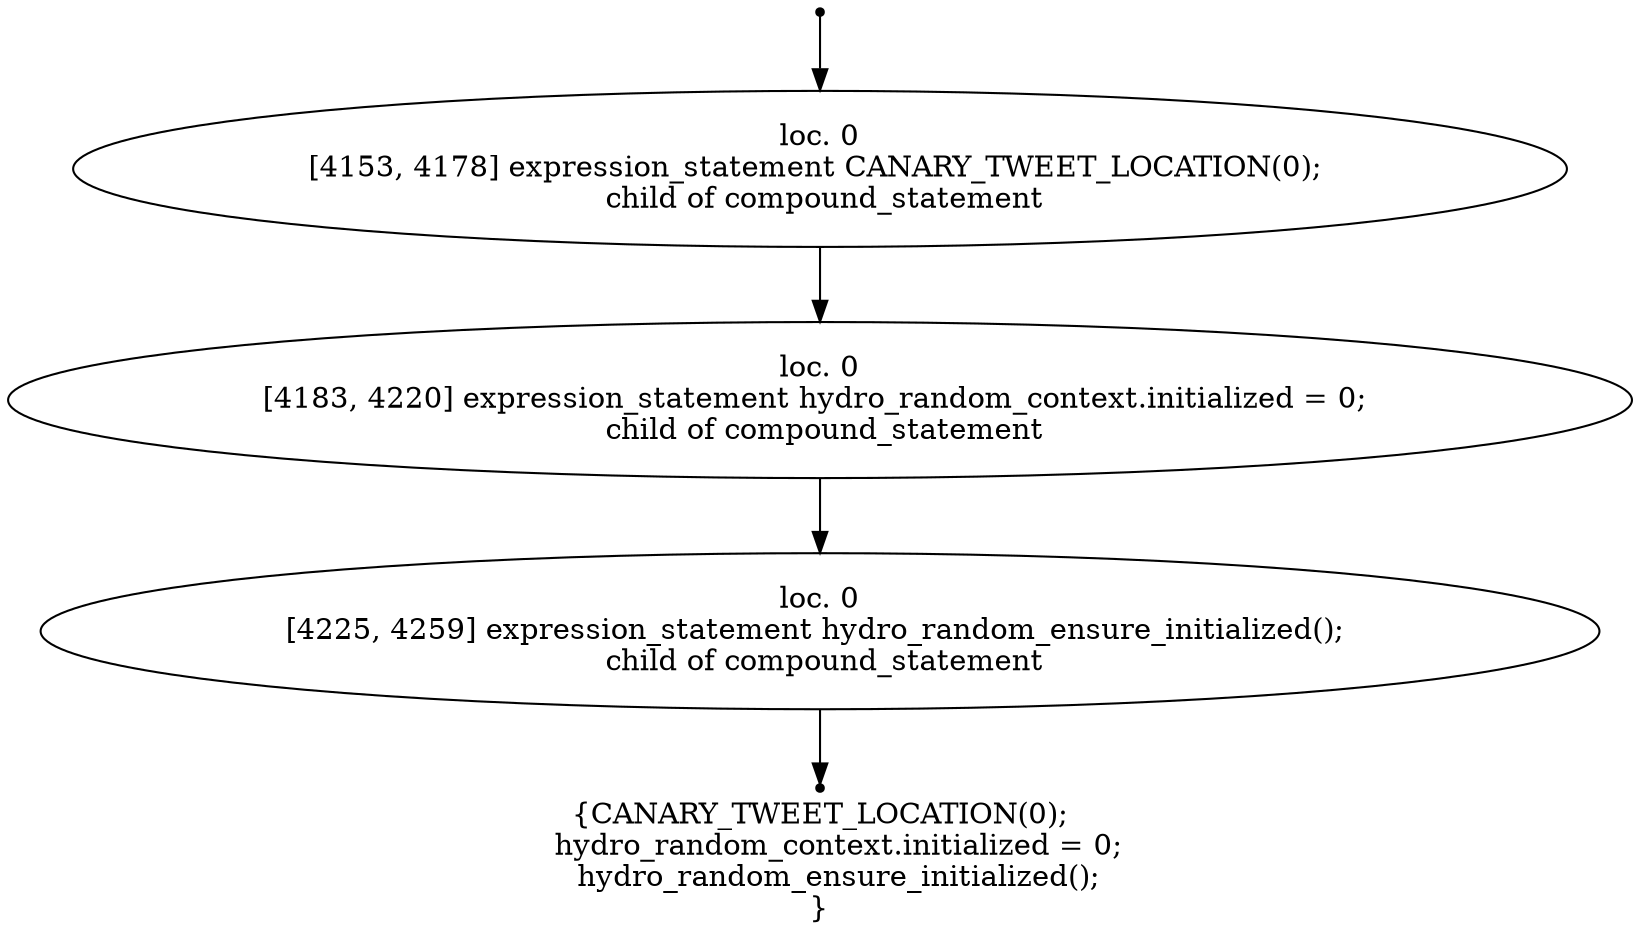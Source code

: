 digraph hydro_random_reseed_6 {
	initial [shape=point]
	initial -> "loc. 0
[4153, 4178] expression_statement CANARY_TWEET_LOCATION(0); 
 child of compound_statement"
	final [shape=point]
	"loc. 0
[4225, 4259] expression_statement hydro_random_ensure_initialized(); 
 child of compound_statement" -> final
	"loc. 0
[4153, 4178] expression_statement CANARY_TWEET_LOCATION(0); 
 child of compound_statement"
	"loc. 0
[4153, 4178] expression_statement CANARY_TWEET_LOCATION(0); 
 child of compound_statement" -> "loc. 0
[4183, 4220] expression_statement hydro_random_context.initialized = 0; 
 child of compound_statement"
	"loc. 0
[4183, 4220] expression_statement hydro_random_context.initialized = 0; 
 child of compound_statement"
	"loc. 0
[4183, 4220] expression_statement hydro_random_context.initialized = 0; 
 child of compound_statement" -> "loc. 0
[4225, 4259] expression_statement hydro_random_ensure_initialized(); 
 child of compound_statement"
	"loc. 0
[4225, 4259] expression_statement hydro_random_ensure_initialized(); 
 child of compound_statement"
	label="{CANARY_TWEET_LOCATION(0);
    hydro_random_context.initialized = 0;
    hydro_random_ensure_initialized();
}"
}
